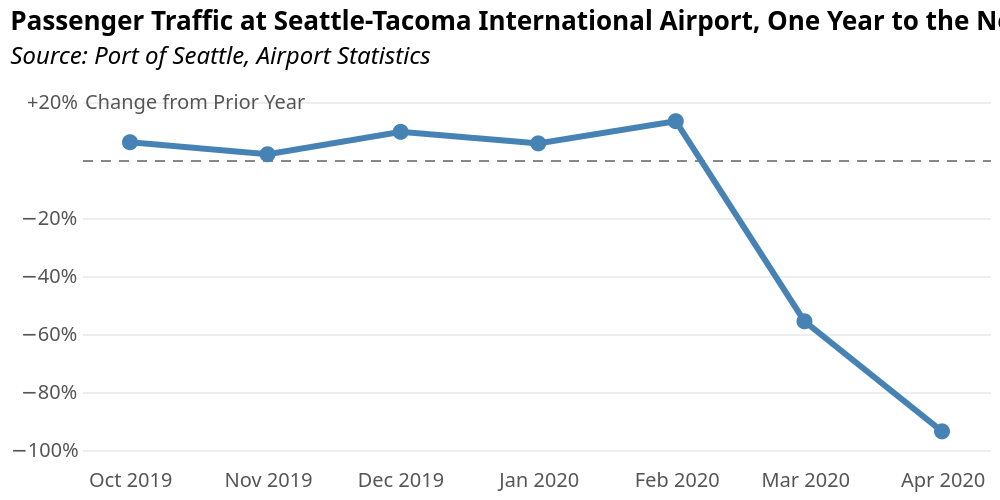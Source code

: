 {
  "$schema": "https://vega.github.io/schema/vega/v6.json",
  "description": "Passenger Traffic at Seattle-Tacoma International Airport, Percentage Change from October 2019 to March 2020",
  "width": 500,
  "height": 250,
  "autosize": {"type": "fit", "contains": "padding"},
  "background": "#fff",
  "padding": 5,

  "config": {
    "axis": {
      "domain": false,
      "labelColor": "#555",
      "ticks": false,
      "titleColor": "#555"
    }
  },

  "data": [
    {
      "name": "traffic",
      "values": [
        {"date": "2019-10-01", "curr": 4292562, "prev": 4044655},
        {"date": "2019-11-01", "curr": 3892767, "prev": 3817267},
        {"date": "2019-12-01", "curr": 4320042, "prev": 3937790},
        {"date": "2020-01-01", "curr": 3764192, "prev": 3560276},
        {"date": "2020-02-01", "curr": 3620083, "prev": 3192656},
        {"date": "2020-03-01", "curr": 1824676, "prev": 4111729},
        {"date": "2020-04-01", "curr":  259153, "prev": 4033516}
      ],
      "format": {
        "type": "json",
        "parse": {"date": "date"}
      },
      "transform": [
        {
          "type": "timeunit",
          "units": ["year", "month"],
          "field": "date"
        },
        {
          "type": "formula",
          "expr": "datum.curr / datum.prev - 1",
          "as": "change"
        }
      ]
    }
  ],

  "scales": [
    {
      "name": "x",
      "type": "time",
      "range": "width",
      "padding": 24,
      "domain": {"data": "traffic", "field": "unit0"}
    },
    {
      "name": "y",
      "type": "linear",
      "range": "height",
      "nice": true,
      "zero": true,
      "domain": {"data": "traffic", "field": "change"}
    }
  ],

  "title": {
    "text": "Passenger Traffic at Seattle-Tacoma International Airport, One Year to the Next",
    "subtitle": "Source: Port of Seattle, Airport Statistics",
    "subtitleFontStyle": "italic",
    "subtitlePadding": 5,
    "frame": "bounds",
    "anchor": "start",
    "offset": 12,
    "zindex": 0
  },

  "axes": [
    {
      "orient": "bottom",
      "scale": "x",
      "format": "%b %Y",
      "labelPadding": 10,
      "zindex": 1
    },
    {
      "orient": "left",
      "scale": "y",
      "format": "+%",
      "grid": true,
      "gridColor": {"signal": "datum.value ? '#eee' : '#888'"},
      "gridDash": {"signal": "datum.value ? [] : [5, 4]"},
      "tickCount": 5,
      "labelOpacity": {"signal": "datum.value ? 1 : 0"},
      "title": "Change from Prior Year",
      "titleAlign": "left",
      "titleAngle": 0,
      "titleAnchor": "end",
      "titleBaseline": "middle",
      "titleFontSize": 10,
      "titleFontWeight": "normal",
      "titleX": 1,
      "zindex": 1
    }
  ],

  "marks": [
    {
      "type": "line",
      "aria": false,
      "from": {"data": "traffic"},
      "encode": {
        "enter": {
          "x": {"scale": "x", "field": "unit0"},
          "y": {"scale": "y", "field": "change"},
          "stroke": {"value": "steelblue"},
          "strokeWidth": {"value": 3}
        }
      },
      "zindex": 2
    },
    {
      "type": "symbol",
      "from": {"data": "traffic"},
      "encode": {
        "enter": {
          "description": {
            "signal": "timeFormat(datum.unit0, '%B %Y') + ': ' + format(datum.change, '+.1%') + ' change from prior year'"
          },
          "tooltip": {
            "signal": "format(datum.change, '+.1%')"
          },
          "x": {"scale": "x", "field": "unit0"},
          "y": {"scale": "y", "field": "change"},
          "fill": {"value": "steelblue"}
        }
      },
      "zindex": 2
    }
  ]
}
